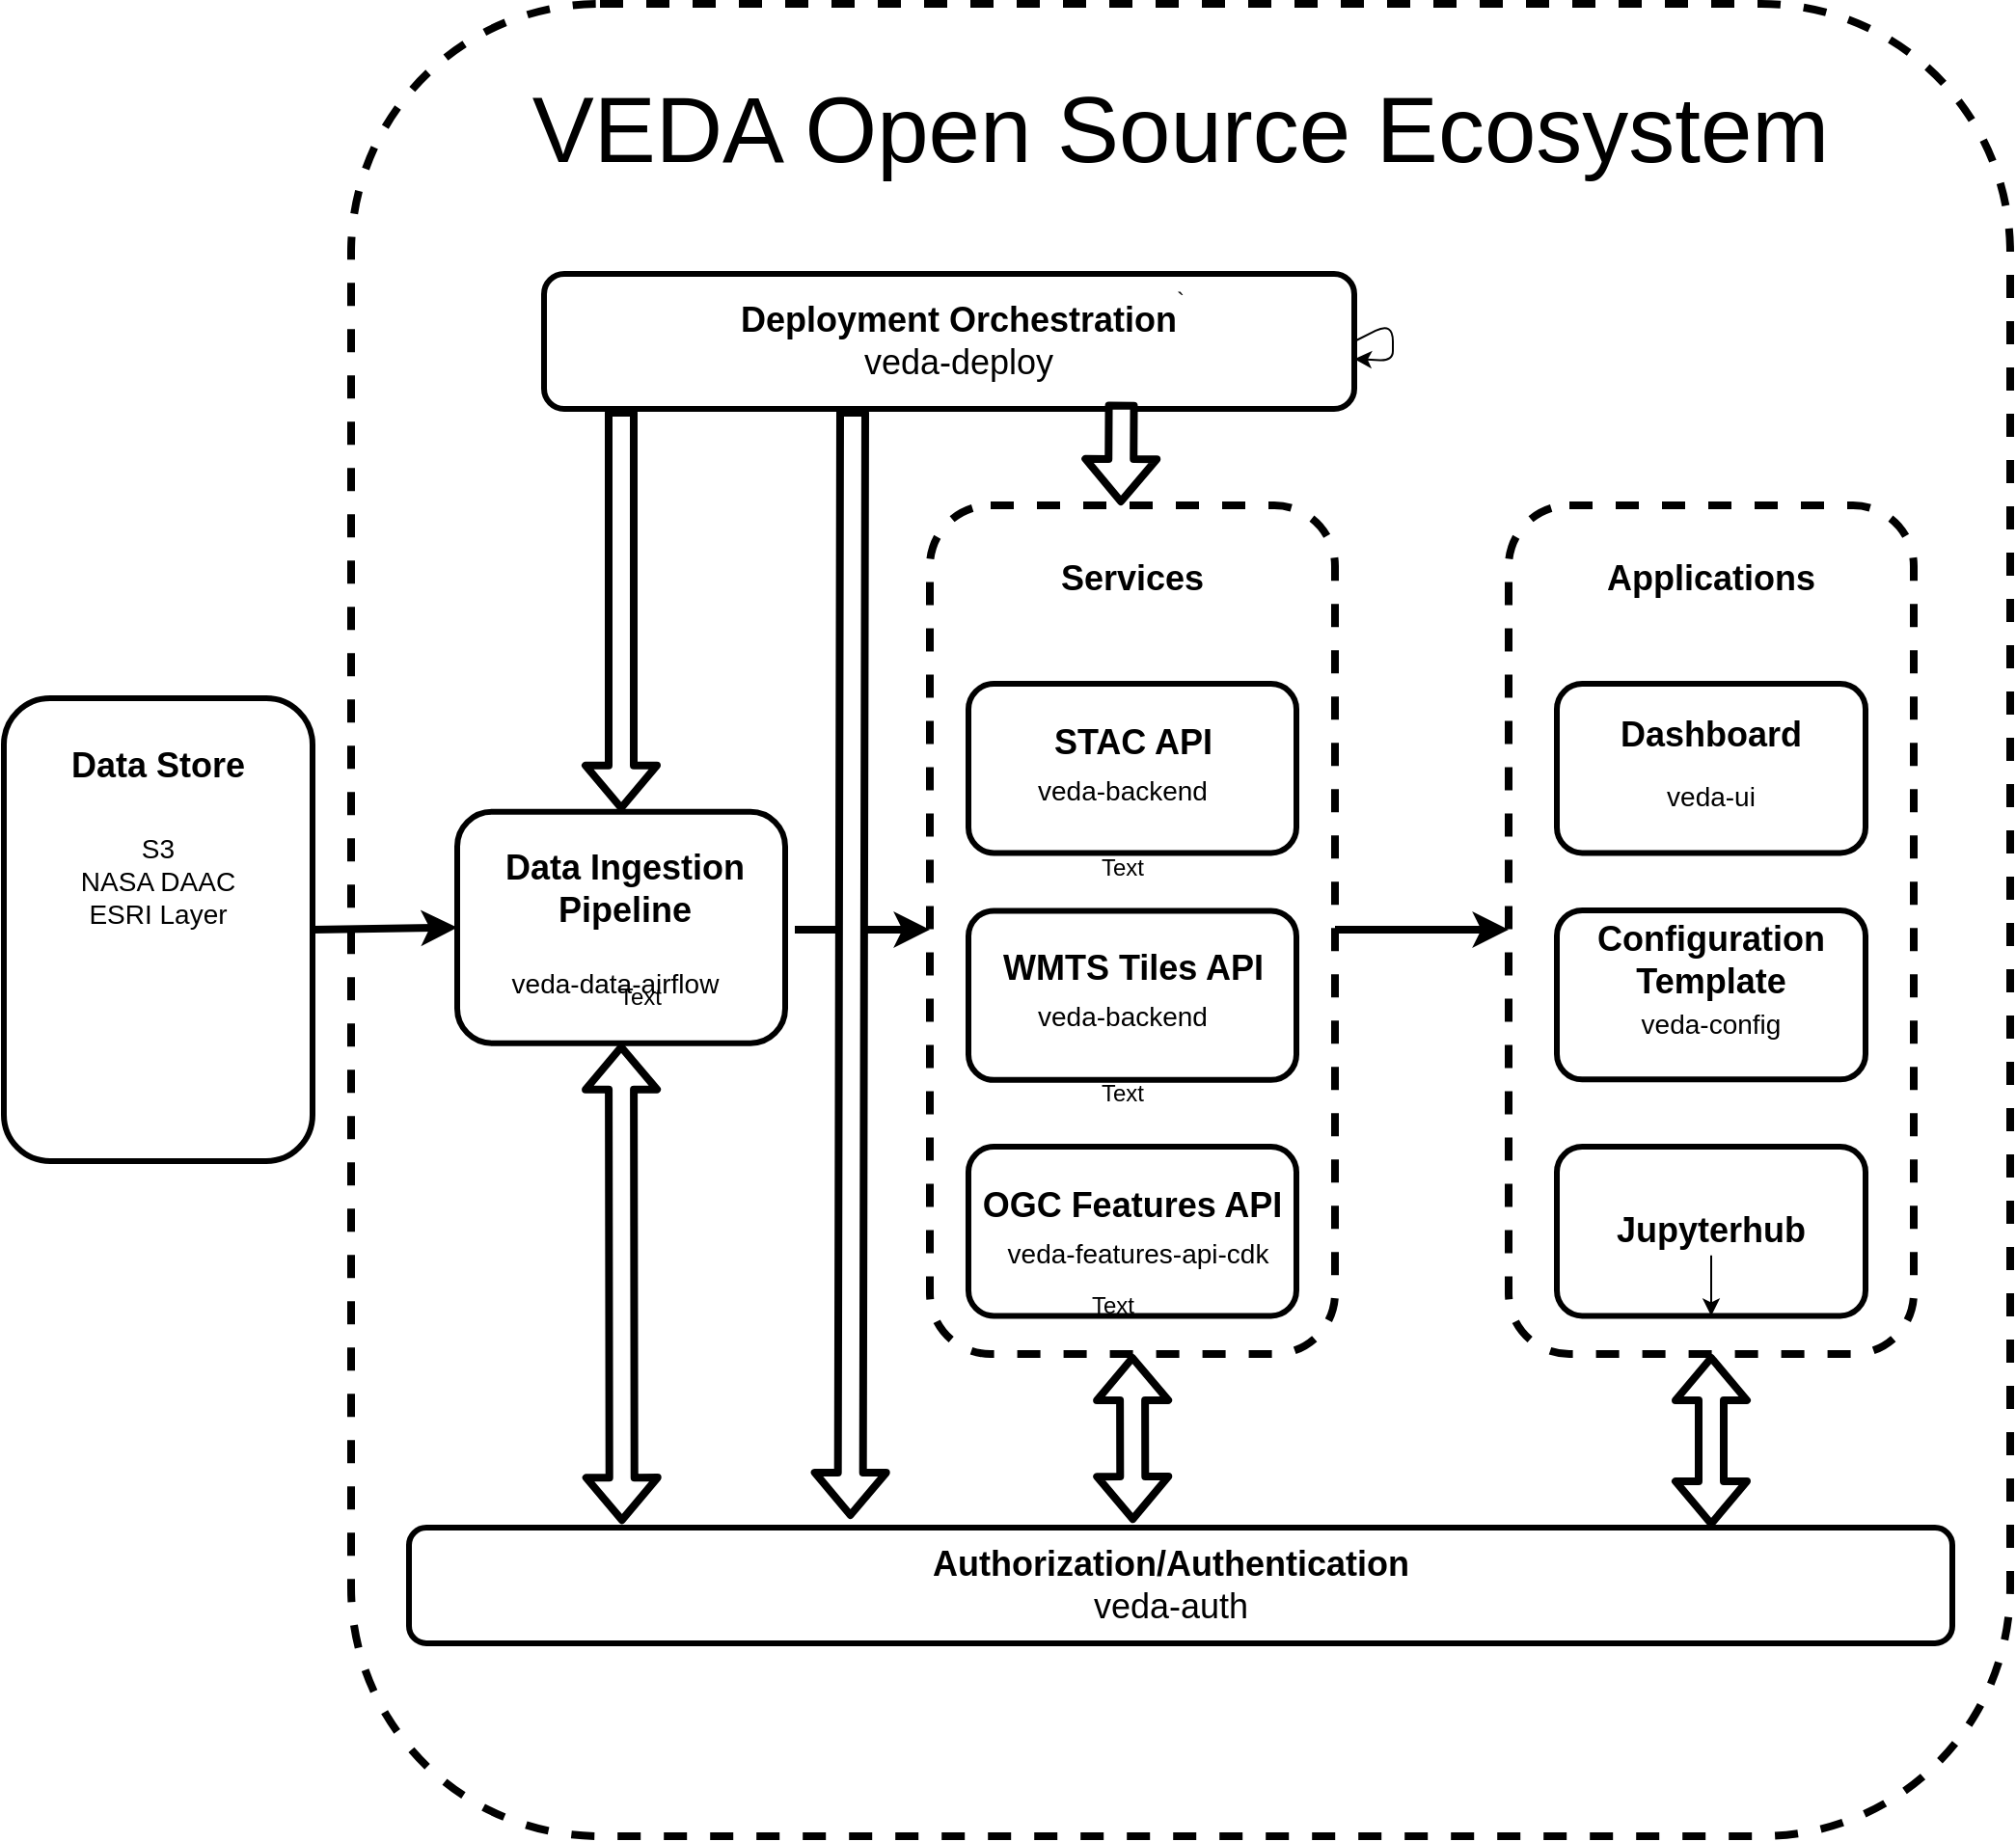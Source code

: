 <mxfile>
    <diagram name="Page-1" id="QvM_rjvkFbhKRYmAyvqA">
        <mxGraphModel dx="1543" dy="2191" grid="1" gridSize="10" guides="1" tooltips="1" connect="1" arrows="1" fold="1" page="1" pageScale="1" pageWidth="850" pageHeight="1100" background="#ffffff" math="0" shadow="0">
            <root>
                <mxCell id="0"/>
                <mxCell id="1" parent="0"/>
                <mxCell id="102" value="" style="rounded=1;whiteSpace=wrap;html=1;dashed=1;fontSize=14;fillColor=none;strokeColor=#000000;strokeWidth=4;" parent="1" vertex="1">
                    <mxGeometry x="500" y="240" width="210" height="440" as="geometry"/>
                </mxCell>
                <mxCell id="46" value="" style="group" parent="1" vertex="1" connectable="0">
                    <mxGeometry x="350" y="770" width="680" height="60" as="geometry"/>
                </mxCell>
                <mxCell id="47" value="" style="rounded=1;whiteSpace=wrap;html=1;fillColor=none;strokeWidth=3;strokeColor=#000000;" parent="46" vertex="1">
                    <mxGeometry x="-120" width="800" height="60" as="geometry"/>
                </mxCell>
                <mxCell id="48" value="&lt;font color=&quot;#000000&quot; style=&quot;font-size: 18px;&quot;&gt;Authorization/Authentication&lt;br&gt;&lt;span style=&quot;font-weight: normal;&quot;&gt;veda-auth&lt;/span&gt;&lt;/font&gt;" style="text;html=1;strokeColor=none;fillColor=none;align=center;verticalAlign=middle;whiteSpace=wrap;rounded=0;strokeWidth=3;fontSize=14;fontStyle=1" parent="46" vertex="1">
                    <mxGeometry x="-120" y="15" width="789.85" height="30" as="geometry"/>
                </mxCell>
                <mxCell id="54" value="Text" style="text;html=1;strokeColor=none;fillColor=none;align=center;verticalAlign=middle;whiteSpace=wrap;rounded=0;" parent="1" vertex="1">
                    <mxGeometry x="320" y="480" width="60" height="30" as="geometry"/>
                </mxCell>
                <mxCell id="92" value="&lt;font color=&quot;#000000&quot; style=&quot;font-size: 18px;&quot;&gt;Services&lt;/font&gt;" style="text;html=1;strokeColor=none;fillColor=none;align=center;verticalAlign=middle;whiteSpace=wrap;rounded=0;strokeWidth=21;fontSize=18;fontStyle=1" parent="1" vertex="1">
                    <mxGeometry x="520" y="255.78" width="170" height="44.43" as="geometry"/>
                </mxCell>
                <mxCell id="103" value="" style="group" vertex="1" connectable="0" parent="1">
                    <mxGeometry x="20" y="340" width="160" height="240" as="geometry"/>
                </mxCell>
                <mxCell id="104" value="" style="rounded=1;whiteSpace=wrap;html=1;fillColor=none;strokeWidth=3;strokeColor=#000000;" vertex="1" parent="103">
                    <mxGeometry width="160" height="240" as="geometry"/>
                </mxCell>
                <mxCell id="105" value="&lt;font color=&quot;#000000&quot; style=&quot;font-size: 18px;&quot;&gt;Data Store&lt;/font&gt;" style="text;html=1;strokeColor=none;fillColor=none;align=center;verticalAlign=middle;whiteSpace=wrap;rounded=0;strokeWidth=3;fontSize=14;fontStyle=1" vertex="1" parent="103">
                    <mxGeometry x="20" y="10" width="120" height="50" as="geometry"/>
                </mxCell>
                <mxCell id="109" value="&lt;font color=&quot;#000000&quot; style=&quot;font-size: 14px;&quot;&gt;S3&lt;br&gt;NASA DAAC&lt;br&gt;ESRI Layer&lt;br&gt;&lt;/font&gt;" style="text;html=1;strokeColor=none;fillColor=none;align=center;verticalAlign=middle;whiteSpace=wrap;rounded=0;strokeWidth=3;fontSize=14;" vertex="1" parent="103">
                    <mxGeometry x="20" y="80" width="120" height="30" as="geometry"/>
                </mxCell>
                <mxCell id="112" value="" style="rounded=1;whiteSpace=wrap;html=1;fillColor=none;strokeWidth=3;strokeColor=#000000;" vertex="1" parent="1">
                    <mxGeometry x="255" y="398.87" width="170" height="120" as="geometry"/>
                </mxCell>
                <mxCell id="113" value="&lt;font color=&quot;#000000&quot; style=&quot;font-size: 18px;&quot;&gt;Data Ingestion Pipeline&lt;/font&gt;" style="text;html=1;strokeColor=none;fillColor=none;align=center;verticalAlign=middle;whiteSpace=wrap;rounded=0;strokeWidth=3;fontSize=14;fontStyle=1" vertex="1" parent="1">
                    <mxGeometry x="260" y="426.08" width="164.38" height="25" as="geometry"/>
                </mxCell>
                <mxCell id="114" value="&lt;font color=&quot;#000000&quot; style=&quot;font-size: 14px;&quot;&gt;veda-data-airflow&lt;br&gt;&lt;/font&gt;" style="text;html=1;strokeColor=none;fillColor=none;align=center;verticalAlign=middle;whiteSpace=wrap;rounded=0;strokeWidth=3;fontSize=14;" vertex="1" parent="1">
                    <mxGeometry x="260" y="480.83" width="153.75" height="15" as="geometry"/>
                </mxCell>
                <mxCell id="119" value="Text" style="text;html=1;strokeColor=none;fillColor=none;align=center;verticalAlign=middle;whiteSpace=wrap;rounded=0;" vertex="1" parent="1">
                    <mxGeometry x="570" y="412.53" width="60" height="30" as="geometry"/>
                </mxCell>
                <mxCell id="120" value="" style="rounded=1;whiteSpace=wrap;html=1;fillColor=none;strokeWidth=3;strokeColor=#000000;" vertex="1" parent="1">
                    <mxGeometry x="520" y="332.53" width="170" height="87.68" as="geometry"/>
                </mxCell>
                <mxCell id="121" value="&lt;font color=&quot;#000000&quot; style=&quot;font-size: 18px;&quot;&gt;STAC API&lt;/font&gt;" style="text;html=1;strokeColor=none;fillColor=none;align=center;verticalAlign=middle;whiteSpace=wrap;rounded=0;strokeWidth=3;fontSize=14;fontStyle=1" vertex="1" parent="1">
                    <mxGeometry x="535.62" y="350.21" width="138.75" height="25" as="geometry"/>
                </mxCell>
                <mxCell id="122" value="&lt;font color=&quot;#000000&quot; style=&quot;font-size: 14px;&quot;&gt;veda-backend&lt;br&gt;&lt;/font&gt;" style="text;html=1;strokeColor=none;fillColor=none;align=center;verticalAlign=middle;whiteSpace=wrap;rounded=0;strokeWidth=3;fontSize=14;" vertex="1" parent="1">
                    <mxGeometry x="535.62" y="380.21" width="127.5" height="15" as="geometry"/>
                </mxCell>
                <mxCell id="123" value="Text" style="text;html=1;strokeColor=none;fillColor=none;align=center;verticalAlign=middle;whiteSpace=wrap;rounded=0;" vertex="1" parent="1">
                    <mxGeometry x="570" y="530.21" width="60" height="30" as="geometry"/>
                </mxCell>
                <mxCell id="124" value="" style="rounded=1;whiteSpace=wrap;html=1;fillColor=none;strokeWidth=3;strokeColor=#000000;" vertex="1" parent="1">
                    <mxGeometry x="520" y="450.21" width="170" height="87.68" as="geometry"/>
                </mxCell>
                <mxCell id="125" value="&lt;font color=&quot;#000000&quot; style=&quot;font-size: 18px;&quot;&gt;WMTS Tiles API&lt;/font&gt;" style="text;html=1;strokeColor=none;fillColor=none;align=center;verticalAlign=middle;whiteSpace=wrap;rounded=0;strokeWidth=3;fontSize=14;fontStyle=1" vertex="1" parent="1">
                    <mxGeometry x="535.62" y="467.89" width="138.75" height="25" as="geometry"/>
                </mxCell>
                <mxCell id="126" value="&lt;font color=&quot;#000000&quot; style=&quot;font-size: 14px;&quot;&gt;veda-backend&lt;br&gt;&lt;/font&gt;" style="text;html=1;strokeColor=none;fillColor=none;align=center;verticalAlign=middle;whiteSpace=wrap;rounded=0;strokeWidth=3;fontSize=14;" vertex="1" parent="1">
                    <mxGeometry x="535.62" y="497.89" width="127.5" height="15" as="geometry"/>
                </mxCell>
                <mxCell id="127" value="Text" style="text;html=1;strokeColor=none;fillColor=none;align=center;verticalAlign=middle;whiteSpace=wrap;rounded=0;" vertex="1" parent="1">
                    <mxGeometry x="565" y="640.21" width="60" height="30" as="geometry"/>
                </mxCell>
                <mxCell id="128" value="" style="rounded=1;whiteSpace=wrap;html=1;fillColor=none;strokeWidth=3;strokeColor=#000000;" vertex="1" parent="1">
                    <mxGeometry x="519.99" y="572.53" width="170" height="87.68" as="geometry"/>
                </mxCell>
                <mxCell id="129" value="&lt;font color=&quot;#000000&quot; style=&quot;font-size: 18px;&quot;&gt;OGC Features API&lt;/font&gt;" style="text;html=1;strokeColor=none;fillColor=none;align=center;verticalAlign=middle;whiteSpace=wrap;rounded=0;strokeWidth=3;fontSize=14;fontStyle=1" vertex="1" parent="1">
                    <mxGeometry x="520" y="590.21" width="170" height="25" as="geometry"/>
                </mxCell>
                <mxCell id="130" value="&lt;font color=&quot;#000000&quot; style=&quot;font-size: 14px;&quot;&gt;veda-features-api-cdk&lt;br&gt;&lt;/font&gt;" style="text;html=1;strokeColor=none;fillColor=none;align=center;verticalAlign=middle;whiteSpace=wrap;rounded=0;strokeWidth=3;fontSize=14;" vertex="1" parent="1">
                    <mxGeometry x="535.61" y="620.21" width="144.39" height="15" as="geometry"/>
                </mxCell>
                <mxCell id="131" value="" style="rounded=1;whiteSpace=wrap;html=1;dashed=1;fontSize=14;fillColor=none;strokeColor=#000000;strokeWidth=4;" vertex="1" parent="1">
                    <mxGeometry x="800" y="240" width="210" height="440" as="geometry"/>
                </mxCell>
                <mxCell id="132" value="&lt;font color=&quot;#000000&quot; style=&quot;font-size: 18px;&quot;&gt;Applications&lt;/font&gt;" style="text;html=1;strokeColor=none;fillColor=none;align=center;verticalAlign=middle;whiteSpace=wrap;rounded=0;strokeWidth=21;fontSize=18;fontStyle=1" vertex="1" parent="1">
                    <mxGeometry x="820" y="255.79" width="170" height="44.43" as="geometry"/>
                </mxCell>
                <mxCell id="136" value="" style="rounded=1;whiteSpace=wrap;html=1;fillColor=none;strokeWidth=3;strokeColor=#000000;" vertex="1" parent="1">
                    <mxGeometry x="825" y="450.0" width="160" height="87.68" as="geometry"/>
                </mxCell>
                <mxCell id="137" value="&lt;font color=&quot;#000000&quot; style=&quot;font-size: 18px;&quot;&gt;Configuration Template&lt;/font&gt;" style="text;html=1;strokeColor=none;fillColor=none;align=center;verticalAlign=middle;whiteSpace=wrap;rounded=0;strokeWidth=3;fontSize=14;fontStyle=1" vertex="1" parent="1">
                    <mxGeometry x="825" y="463.84" width="160" height="25" as="geometry"/>
                </mxCell>
                <mxCell id="138" value="&lt;font color=&quot;#000000&quot; style=&quot;font-size: 14px;&quot;&gt;veda-config&lt;br&gt;&lt;/font&gt;" style="text;html=1;strokeColor=none;fillColor=none;align=center;verticalAlign=middle;whiteSpace=wrap;rounded=0;strokeWidth=3;fontSize=14;" vertex="1" parent="1">
                    <mxGeometry x="825" y="501.34" width="160" height="15" as="geometry"/>
                </mxCell>
                <mxCell id="139" value="" style="rounded=1;whiteSpace=wrap;html=1;fillColor=none;strokeWidth=3;strokeColor=#000000;" vertex="1" parent="1">
                    <mxGeometry x="825" y="332.53" width="160" height="87.68" as="geometry"/>
                </mxCell>
                <mxCell id="140" value="&lt;font color=&quot;#000000&quot; style=&quot;font-size: 18px;&quot;&gt;Dashboard&lt;/font&gt;" style="text;html=1;strokeColor=none;fillColor=none;align=center;verticalAlign=middle;whiteSpace=wrap;rounded=0;strokeWidth=3;fontSize=14;fontStyle=1" vertex="1" parent="1">
                    <mxGeometry x="825" y="346.37" width="160" height="25" as="geometry"/>
                </mxCell>
                <mxCell id="141" value="&lt;font color=&quot;#000000&quot; style=&quot;font-size: 14px;&quot;&gt;veda-ui&lt;br&gt;&lt;/font&gt;" style="text;html=1;strokeColor=none;fillColor=none;align=center;verticalAlign=middle;whiteSpace=wrap;rounded=0;strokeWidth=3;fontSize=14;" vertex="1" parent="1">
                    <mxGeometry x="825" y="383.87" width="160" height="15" as="geometry"/>
                </mxCell>
                <mxCell id="142" value="" style="rounded=1;whiteSpace=wrap;html=1;fillColor=none;strokeWidth=3;strokeColor=#000000;" vertex="1" parent="1">
                    <mxGeometry x="825" y="572.53" width="160" height="87.68" as="geometry"/>
                </mxCell>
                <mxCell id="145" style="edgeStyle=none;html=1;exitX=0.5;exitY=1;exitDx=0;exitDy=0;fontSize=18;" edge="1" parent="1" source="143" target="142">
                    <mxGeometry relative="1" as="geometry"/>
                </mxCell>
                <mxCell id="143" value="&lt;font color=&quot;#000000&quot; style=&quot;font-size: 18px;&quot;&gt;Jupyterhub&lt;/font&gt;" style="text;html=1;strokeColor=none;fillColor=none;align=center;verticalAlign=middle;whiteSpace=wrap;rounded=0;strokeWidth=3;fontSize=14;fontStyle=1" vertex="1" parent="1">
                    <mxGeometry x="825" y="603.87" width="160" height="25" as="geometry"/>
                </mxCell>
                <mxCell id="146" value="`" style="group" vertex="1" connectable="0" parent="1">
                    <mxGeometry x="300" y="120" width="660" height="70" as="geometry"/>
                </mxCell>
                <mxCell id="147" value="" style="rounded=1;whiteSpace=wrap;html=1;fillColor=none;strokeWidth=3;strokeColor=#000000;" vertex="1" parent="146">
                    <mxGeometry width="420" height="70" as="geometry"/>
                </mxCell>
                <mxCell id="148" value="&lt;font color=&quot;#000000&quot; style=&quot;font-size: 18px;&quot;&gt;&lt;b&gt;Deployment Orchestration&lt;br&gt;&lt;/b&gt;veda-deploy&lt;br&gt;&lt;/font&gt;" style="text;html=1;strokeColor=none;fillColor=none;align=center;verticalAlign=middle;whiteSpace=wrap;rounded=0;strokeWidth=3;fontSize=14;" vertex="1" parent="146">
                    <mxGeometry x="50" y="17.5" width="330" height="35" as="geometry"/>
                </mxCell>
                <mxCell id="149" style="edgeStyle=none;html=1;exitX=1;exitY=0.5;exitDx=0;exitDy=0;fontSize=18;" edge="1" parent="146" source="147" target="147">
                    <mxGeometry relative="1" as="geometry"/>
                </mxCell>
                <mxCell id="150" value="" style="endArrow=classic;html=1;fontSize=18;exitX=1;exitY=0.5;exitDx=0;exitDy=0;entryX=0;entryY=0.5;entryDx=0;entryDy=0;strokeColor=#000000;strokeWidth=4;" edge="1" parent="1" source="104" target="112">
                    <mxGeometry width="50" height="50" relative="1" as="geometry">
                        <mxPoint x="210" y="460" as="sourcePoint"/>
                        <mxPoint x="260" y="410" as="targetPoint"/>
                    </mxGeometry>
                </mxCell>
                <mxCell id="151" value="" style="endArrow=classic;html=1;fontSize=18;entryX=0;entryY=0.5;entryDx=0;entryDy=0;strokeColor=#000000;strokeWidth=4;" edge="1" parent="1" target="102">
                    <mxGeometry width="50" height="50" relative="1" as="geometry">
                        <mxPoint x="430" y="460" as="sourcePoint"/>
                        <mxPoint x="280" y="480.21" as="targetPoint"/>
                    </mxGeometry>
                </mxCell>
                <mxCell id="152" value="" style="endArrow=classic;html=1;strokeColor=#000000;strokeWidth=4;fontSize=18;exitX=1;exitY=0.5;exitDx=0;exitDy=0;entryX=0;entryY=0.5;entryDx=0;entryDy=0;" edge="1" parent="1" source="102" target="131">
                    <mxGeometry width="50" height="50" relative="1" as="geometry">
                        <mxPoint x="720" y="530" as="sourcePoint"/>
                        <mxPoint x="770" y="480" as="targetPoint"/>
                    </mxGeometry>
                </mxCell>
                <mxCell id="153" value="" style="shape=flexArrow;endArrow=classic;startArrow=classic;html=1;strokeColor=#000000;strokeWidth=4;fontSize=18;entryX=0.5;entryY=1;entryDx=0;entryDy=0;exitX=0.138;exitY=-0.032;exitDx=0;exitDy=0;exitPerimeter=0;" edge="1" parent="1" source="47" target="112">
                    <mxGeometry width="100" height="100" relative="1" as="geometry">
                        <mxPoint x="310" y="670" as="sourcePoint"/>
                        <mxPoint x="410" y="570" as="targetPoint"/>
                    </mxGeometry>
                </mxCell>
                <mxCell id="154" value="" style="shape=flexArrow;endArrow=classic;startArrow=classic;html=1;strokeColor=#000000;strokeWidth=4;fontSize=18;entryX=0.5;entryY=1;entryDx=0;entryDy=0;exitX=0.469;exitY=-0.041;exitDx=0;exitDy=0;exitPerimeter=0;" edge="1" parent="1" source="47" target="102">
                    <mxGeometry width="100" height="100" relative="1" as="geometry">
                        <mxPoint x="580" y="790" as="sourcePoint"/>
                        <mxPoint x="680" y="690" as="targetPoint"/>
                    </mxGeometry>
                </mxCell>
                <mxCell id="156" value="" style="shape=flexArrow;endArrow=classic;startArrow=classic;html=1;strokeColor=#000000;strokeWidth=4;fontSize=18;entryX=0.5;entryY=1;entryDx=0;entryDy=0;" edge="1" parent="1" target="131">
                    <mxGeometry width="100" height="100" relative="1" as="geometry">
                        <mxPoint x="905" y="770" as="sourcePoint"/>
                        <mxPoint x="970" y="710" as="targetPoint"/>
                    </mxGeometry>
                </mxCell>
                <mxCell id="157" value="" style="shape=flexArrow;endArrow=classic;html=1;strokeColor=#000000;strokeWidth=4;fontSize=18;entryX=0.5;entryY=0;entryDx=0;entryDy=0;fillColor=default;" edge="1" parent="1" target="112">
                    <mxGeometry width="50" height="50" relative="1" as="geometry">
                        <mxPoint x="340" y="190" as="sourcePoint"/>
                        <mxPoint x="420" y="240" as="targetPoint"/>
                    </mxGeometry>
                </mxCell>
                <mxCell id="158" value="" style="shape=flexArrow;endArrow=classic;html=1;strokeColor=#000000;strokeWidth=4;fontSize=18;fillColor=default;" edge="1" parent="1">
                    <mxGeometry width="50" height="50" relative="1" as="geometry">
                        <mxPoint x="599.29" y="186.34" as="sourcePoint"/>
                        <mxPoint x="599" y="240" as="targetPoint"/>
                    </mxGeometry>
                </mxCell>
                <mxCell id="159" value="" style="shape=flexArrow;endArrow=classic;html=1;strokeColor=#000000;strokeWidth=4;fontSize=18;fillColor=default;entryX=0.286;entryY=-0.075;entryDx=0;entryDy=0;entryPerimeter=0;" edge="1" parent="1" target="47">
                    <mxGeometry width="50" height="50" relative="1" as="geometry">
                        <mxPoint x="460" y="190" as="sourcePoint"/>
                        <mxPoint x="460" y="760" as="targetPoint"/>
                    </mxGeometry>
                </mxCell>
                <mxCell id="162" value="" style="rounded=1;whiteSpace=wrap;html=1;dashed=1;strokeColor=#000000;strokeWidth=4;fontSize=16;fillColor=none;" vertex="1" parent="1">
                    <mxGeometry x="200" y="-20" width="860" height="950" as="geometry"/>
                </mxCell>
                <mxCell id="165" value="&lt;font style=&quot;font-size: 48px;&quot; color=&quot;#000000&quot;&gt;VEDA Open Source Ecosystem&lt;/font&gt;" style="text;html=1;strokeColor=none;fillColor=none;align=center;verticalAlign=middle;whiteSpace=wrap;rounded=0;dashed=1;strokeWidth=4;fontSize=16;" vertex="1" parent="1">
                    <mxGeometry x="245" y="30" width="770" height="30" as="geometry"/>
                </mxCell>
            </root>
        </mxGraphModel>
    </diagram>
</mxfile>